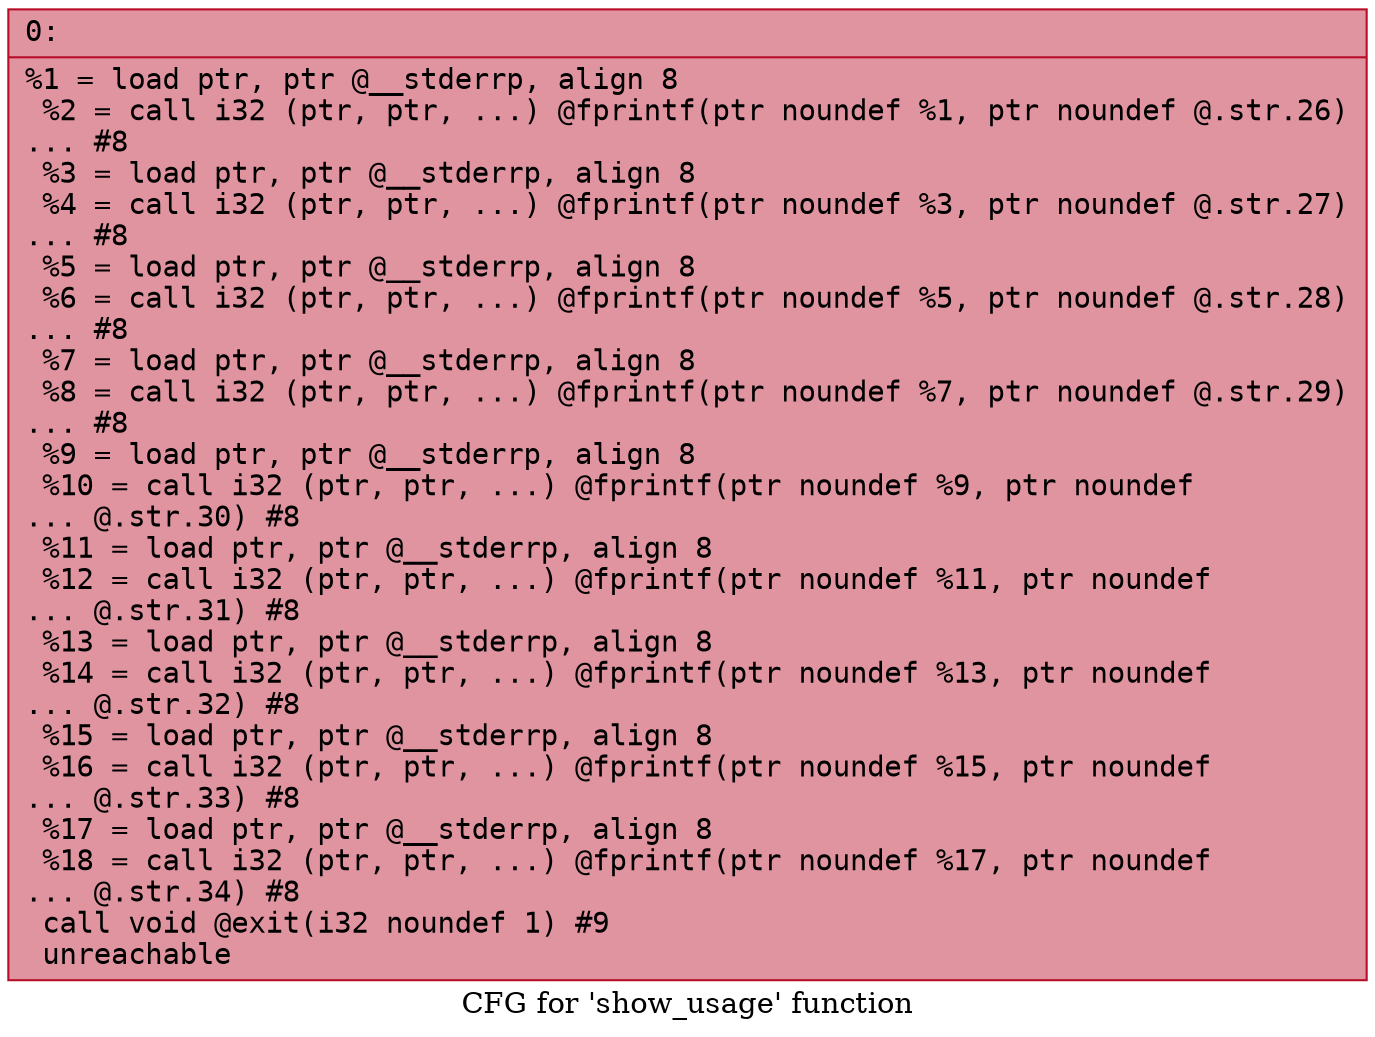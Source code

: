 digraph "CFG for 'show_usage' function" {
	label="CFG for 'show_usage' function";

	Node0x600003ee1d60 [shape=record,color="#b70d28ff", style=filled, fillcolor="#b70d2870" fontname="Courier",label="{0:\l|  %1 = load ptr, ptr @__stderrp, align 8\l  %2 = call i32 (ptr, ptr, ...) @fprintf(ptr noundef %1, ptr noundef @.str.26)\l... #8\l  %3 = load ptr, ptr @__stderrp, align 8\l  %4 = call i32 (ptr, ptr, ...) @fprintf(ptr noundef %3, ptr noundef @.str.27)\l... #8\l  %5 = load ptr, ptr @__stderrp, align 8\l  %6 = call i32 (ptr, ptr, ...) @fprintf(ptr noundef %5, ptr noundef @.str.28)\l... #8\l  %7 = load ptr, ptr @__stderrp, align 8\l  %8 = call i32 (ptr, ptr, ...) @fprintf(ptr noundef %7, ptr noundef @.str.29)\l... #8\l  %9 = load ptr, ptr @__stderrp, align 8\l  %10 = call i32 (ptr, ptr, ...) @fprintf(ptr noundef %9, ptr noundef\l... @.str.30) #8\l  %11 = load ptr, ptr @__stderrp, align 8\l  %12 = call i32 (ptr, ptr, ...) @fprintf(ptr noundef %11, ptr noundef\l... @.str.31) #8\l  %13 = load ptr, ptr @__stderrp, align 8\l  %14 = call i32 (ptr, ptr, ...) @fprintf(ptr noundef %13, ptr noundef\l... @.str.32) #8\l  %15 = load ptr, ptr @__stderrp, align 8\l  %16 = call i32 (ptr, ptr, ...) @fprintf(ptr noundef %15, ptr noundef\l... @.str.33) #8\l  %17 = load ptr, ptr @__stderrp, align 8\l  %18 = call i32 (ptr, ptr, ...) @fprintf(ptr noundef %17, ptr noundef\l... @.str.34) #8\l  call void @exit(i32 noundef 1) #9\l  unreachable\l}"];
}
